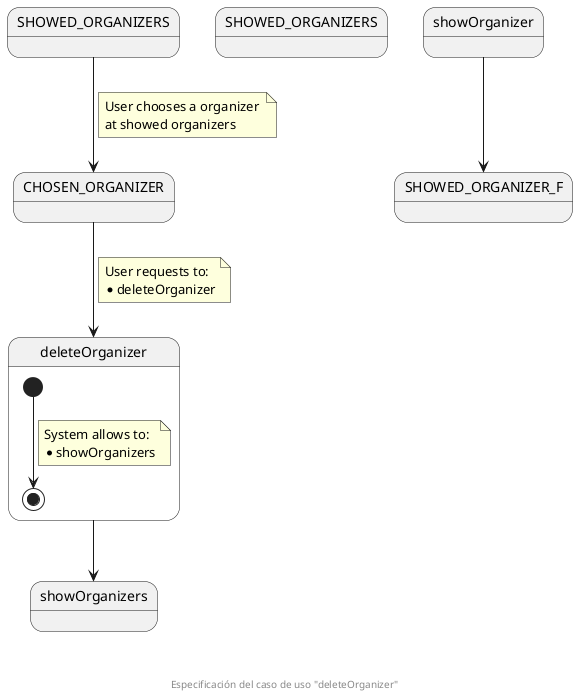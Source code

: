 @startuml
state SHOWED_ORGANIZERS
state CHOSEN_ORGANIZER

state deleteOrganizer {
  [*] --> [*]
  note on link
    System allows to:
    * showOrganizers
  end note
}

state showOrganizers
state "SHOWED_ORGANIZERS" as SHOWED_ORGANIZERS_F

SHOWED_ORGANIZERS --> CHOSEN_ORGANIZER
note on link
  User chooses a organizer 
  at showed organizers
end note

CHOSEN_ORGANIZER --> deleteOrganizer
note on link
  User requests to:
  * deleteOrganizer
end note

deleteOrganizer --> showOrganizers
showOrganizer --> SHOWED_ORGANIZER_F

footer \n\n\n Especificación del caso de uso "deleteOrganizer"
@enduml
